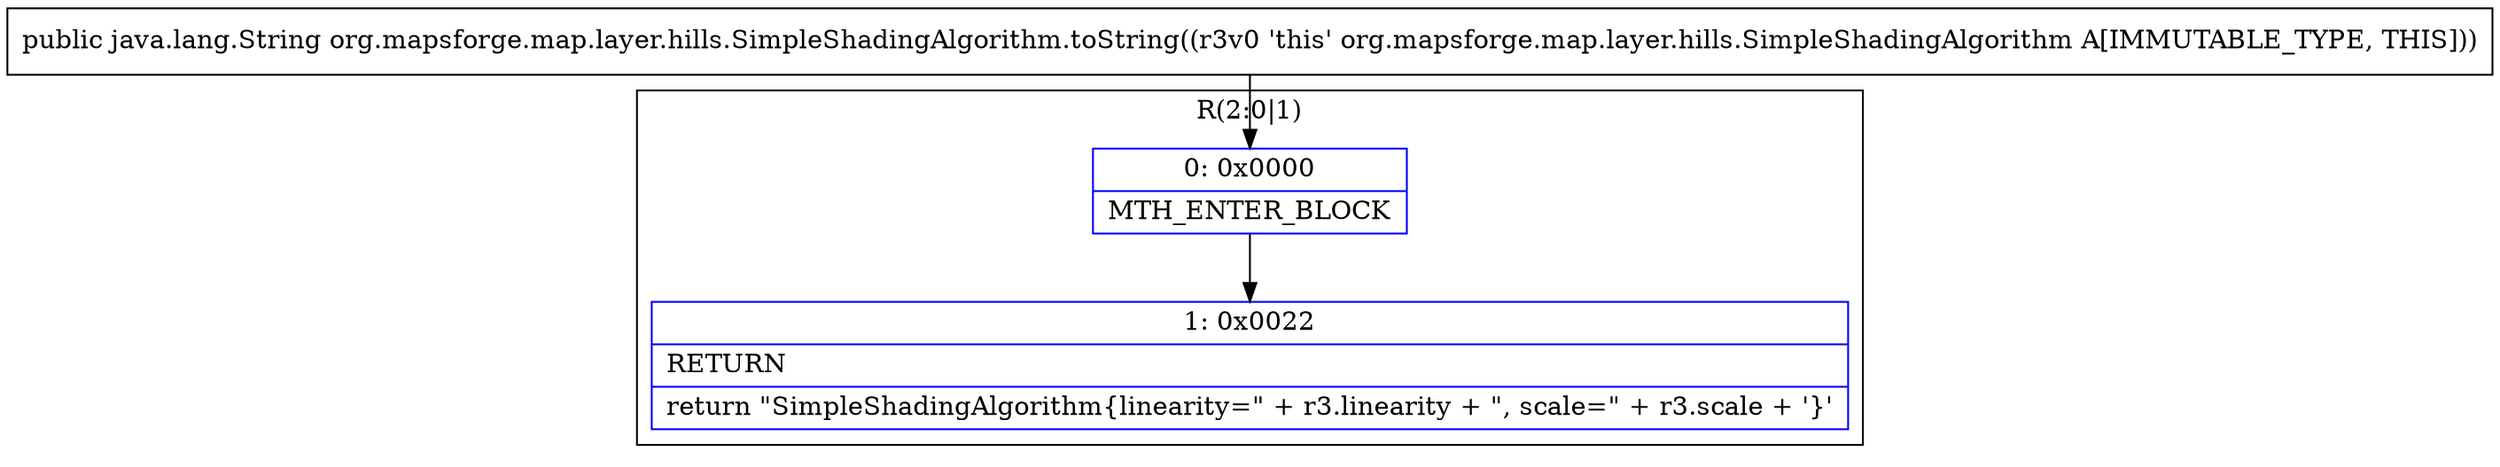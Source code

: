 digraph "CFG fororg.mapsforge.map.layer.hills.SimpleShadingAlgorithm.toString()Ljava\/lang\/String;" {
subgraph cluster_Region_1017400549 {
label = "R(2:0|1)";
node [shape=record,color=blue];
Node_0 [shape=record,label="{0\:\ 0x0000|MTH_ENTER_BLOCK\l}"];
Node_1 [shape=record,label="{1\:\ 0x0022|RETURN\l|return \"SimpleShadingAlgorithm\{linearity=\" + r3.linearity + \", scale=\" + r3.scale + '\}'\l}"];
}
MethodNode[shape=record,label="{public java.lang.String org.mapsforge.map.layer.hills.SimpleShadingAlgorithm.toString((r3v0 'this' org.mapsforge.map.layer.hills.SimpleShadingAlgorithm A[IMMUTABLE_TYPE, THIS])) }"];
MethodNode -> Node_0;
Node_0 -> Node_1;
}

